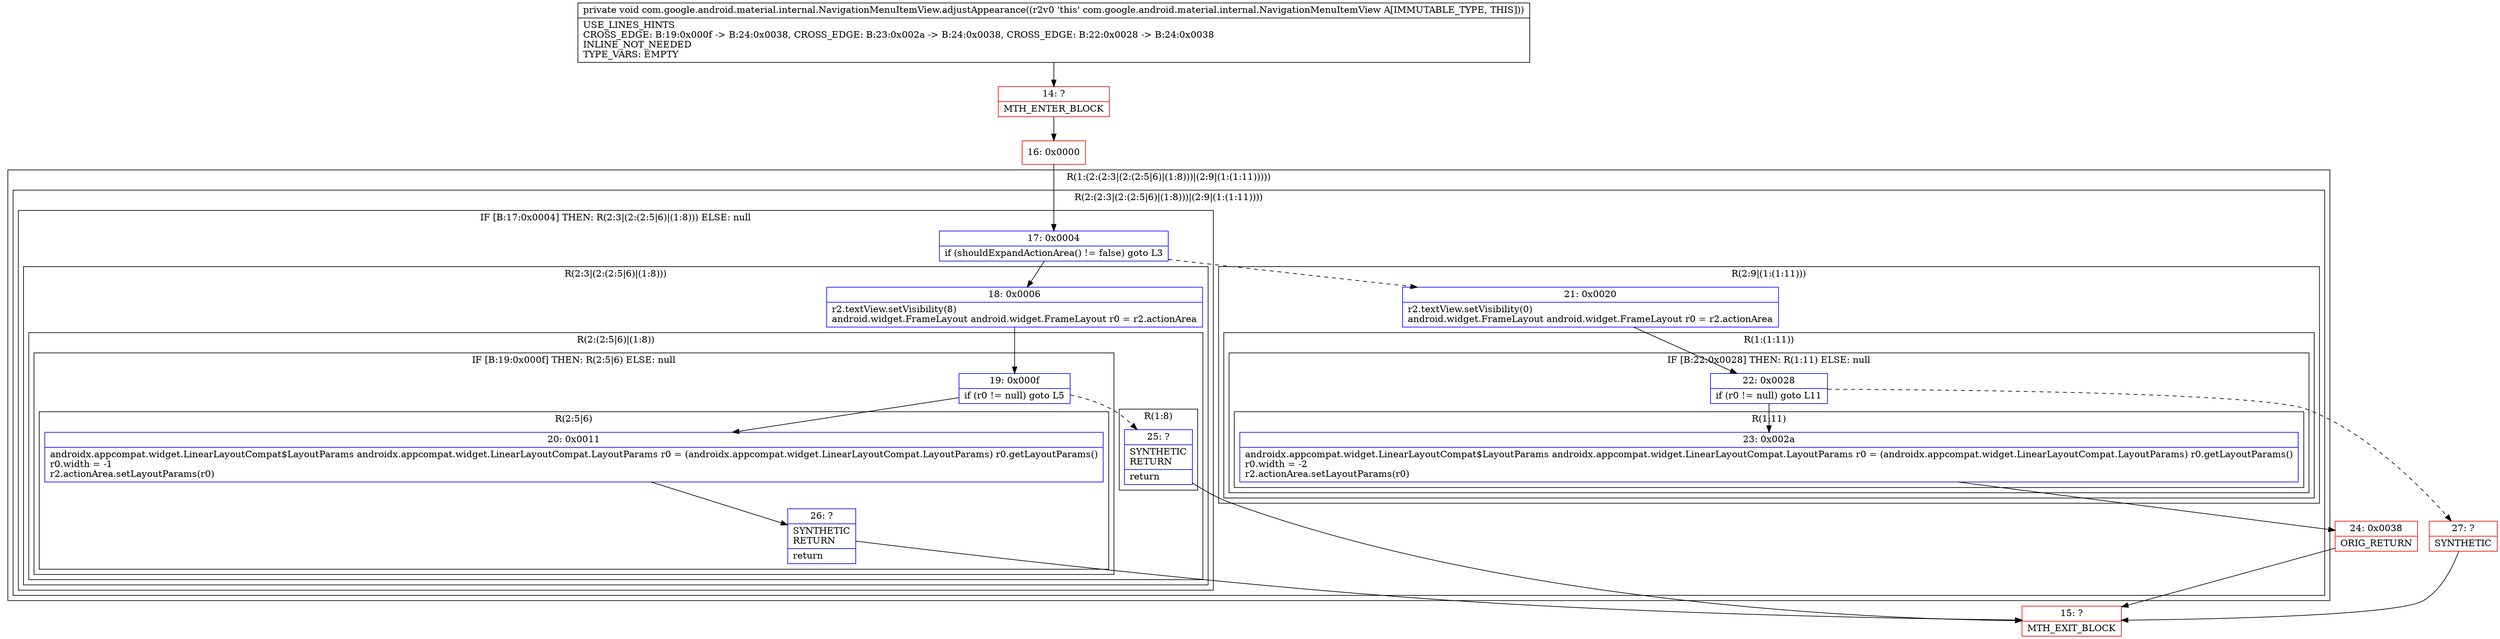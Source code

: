 digraph "CFG forcom.google.android.material.internal.NavigationMenuItemView.adjustAppearance()V" {
subgraph cluster_Region_789919246 {
label = "R(1:(2:(2:3|(2:(2:5|6)|(1:8)))|(2:9|(1:(1:11)))))";
node [shape=record,color=blue];
subgraph cluster_Region_216363742 {
label = "R(2:(2:3|(2:(2:5|6)|(1:8)))|(2:9|(1:(1:11))))";
node [shape=record,color=blue];
subgraph cluster_IfRegion_1335025993 {
label = "IF [B:17:0x0004] THEN: R(2:3|(2:(2:5|6)|(1:8))) ELSE: null";
node [shape=record,color=blue];
Node_17 [shape=record,label="{17\:\ 0x0004|if (shouldExpandActionArea() != false) goto L3\l}"];
subgraph cluster_Region_1075661573 {
label = "R(2:3|(2:(2:5|6)|(1:8)))";
node [shape=record,color=blue];
Node_18 [shape=record,label="{18\:\ 0x0006|r2.textView.setVisibility(8)\landroid.widget.FrameLayout android.widget.FrameLayout r0 = r2.actionArea\l}"];
subgraph cluster_Region_2030705274 {
label = "R(2:(2:5|6)|(1:8))";
node [shape=record,color=blue];
subgraph cluster_IfRegion_668081749 {
label = "IF [B:19:0x000f] THEN: R(2:5|6) ELSE: null";
node [shape=record,color=blue];
Node_19 [shape=record,label="{19\:\ 0x000f|if (r0 != null) goto L5\l}"];
subgraph cluster_Region_178906058 {
label = "R(2:5|6)";
node [shape=record,color=blue];
Node_20 [shape=record,label="{20\:\ 0x0011|androidx.appcompat.widget.LinearLayoutCompat$LayoutParams androidx.appcompat.widget.LinearLayoutCompat.LayoutParams r0 = (androidx.appcompat.widget.LinearLayoutCompat.LayoutParams) r0.getLayoutParams()\lr0.width = \-1\lr2.actionArea.setLayoutParams(r0)\l}"];
Node_26 [shape=record,label="{26\:\ ?|SYNTHETIC\lRETURN\l|return\l}"];
}
}
subgraph cluster_Region_2133456403 {
label = "R(1:8)";
node [shape=record,color=blue];
Node_25 [shape=record,label="{25\:\ ?|SYNTHETIC\lRETURN\l|return\l}"];
}
}
}
}
subgraph cluster_Region_1292195254 {
label = "R(2:9|(1:(1:11)))";
node [shape=record,color=blue];
Node_21 [shape=record,label="{21\:\ 0x0020|r2.textView.setVisibility(0)\landroid.widget.FrameLayout android.widget.FrameLayout r0 = r2.actionArea\l}"];
subgraph cluster_Region_1492981930 {
label = "R(1:(1:11))";
node [shape=record,color=blue];
subgraph cluster_IfRegion_1848143834 {
label = "IF [B:22:0x0028] THEN: R(1:11) ELSE: null";
node [shape=record,color=blue];
Node_22 [shape=record,label="{22\:\ 0x0028|if (r0 != null) goto L11\l}"];
subgraph cluster_Region_1558216920 {
label = "R(1:11)";
node [shape=record,color=blue];
Node_23 [shape=record,label="{23\:\ 0x002a|androidx.appcompat.widget.LinearLayoutCompat$LayoutParams androidx.appcompat.widget.LinearLayoutCompat.LayoutParams r0 = (androidx.appcompat.widget.LinearLayoutCompat.LayoutParams) r0.getLayoutParams()\lr0.width = \-2\lr2.actionArea.setLayoutParams(r0)\l}"];
}
}
}
}
}
}
Node_14 [shape=record,color=red,label="{14\:\ ?|MTH_ENTER_BLOCK\l}"];
Node_16 [shape=record,color=red,label="{16\:\ 0x0000}"];
Node_15 [shape=record,color=red,label="{15\:\ ?|MTH_EXIT_BLOCK\l}"];
Node_24 [shape=record,color=red,label="{24\:\ 0x0038|ORIG_RETURN\l}"];
Node_27 [shape=record,color=red,label="{27\:\ ?|SYNTHETIC\l}"];
MethodNode[shape=record,label="{private void com.google.android.material.internal.NavigationMenuItemView.adjustAppearance((r2v0 'this' com.google.android.material.internal.NavigationMenuItemView A[IMMUTABLE_TYPE, THIS]))  | USE_LINES_HINTS\lCROSS_EDGE: B:19:0x000f \-\> B:24:0x0038, CROSS_EDGE: B:23:0x002a \-\> B:24:0x0038, CROSS_EDGE: B:22:0x0028 \-\> B:24:0x0038\lINLINE_NOT_NEEDED\lTYPE_VARS: EMPTY\l}"];
MethodNode -> Node_14;Node_17 -> Node_18;
Node_17 -> Node_21[style=dashed];
Node_18 -> Node_19;
Node_19 -> Node_20;
Node_19 -> Node_25[style=dashed];
Node_20 -> Node_26;
Node_26 -> Node_15;
Node_25 -> Node_15;
Node_21 -> Node_22;
Node_22 -> Node_23;
Node_22 -> Node_27[style=dashed];
Node_23 -> Node_24;
Node_14 -> Node_16;
Node_16 -> Node_17;
Node_24 -> Node_15;
Node_27 -> Node_15;
}


